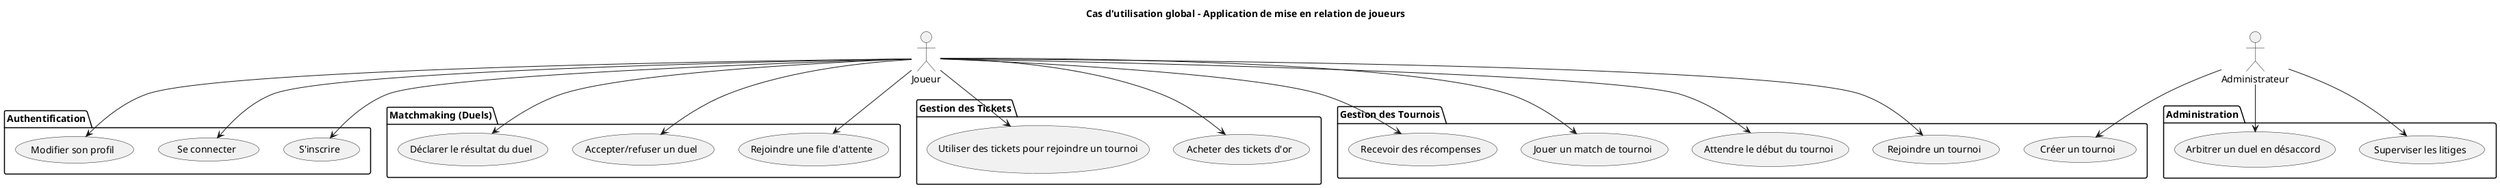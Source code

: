@startuml "Cas d'utilisation - Application complète"

title Cas d'utilisation global - Application de mise en relation de joueurs

actor Joueur as U1
actor Administrateur as U2

package "Authentification" {
    U1 --> (S'inscrire) 
    U1 --> (Se connecter)
    U1 --> (Modifier son profil)
}

package "Matchmaking (Duels)" {
    U1 --> (Rejoindre une file d'attente)
    U1 --> (Accepter/refuser un duel)
    U1 --> (Déclarer le résultat du duel)
}

package "Gestion des Tournois" {
    U1 --> (Rejoindre un tournoi)
    U1 --> (Attendre le début du tournoi)
    U1 --> (Jouer un match de tournoi)
    U1 --> (Recevoir des récompenses)
    U2 --> (Créer un tournoi)
}

package "Gestion des Tickets" {
    U1 --> (Acheter des tickets d'or)
    U1 --> (Utiliser des tickets pour rejoindre un tournoi)
}

package "Administration" {
    U2 --> (Superviser les litiges)
    U2 --> (Arbitrer un duel en désaccord)
}

@enduml
